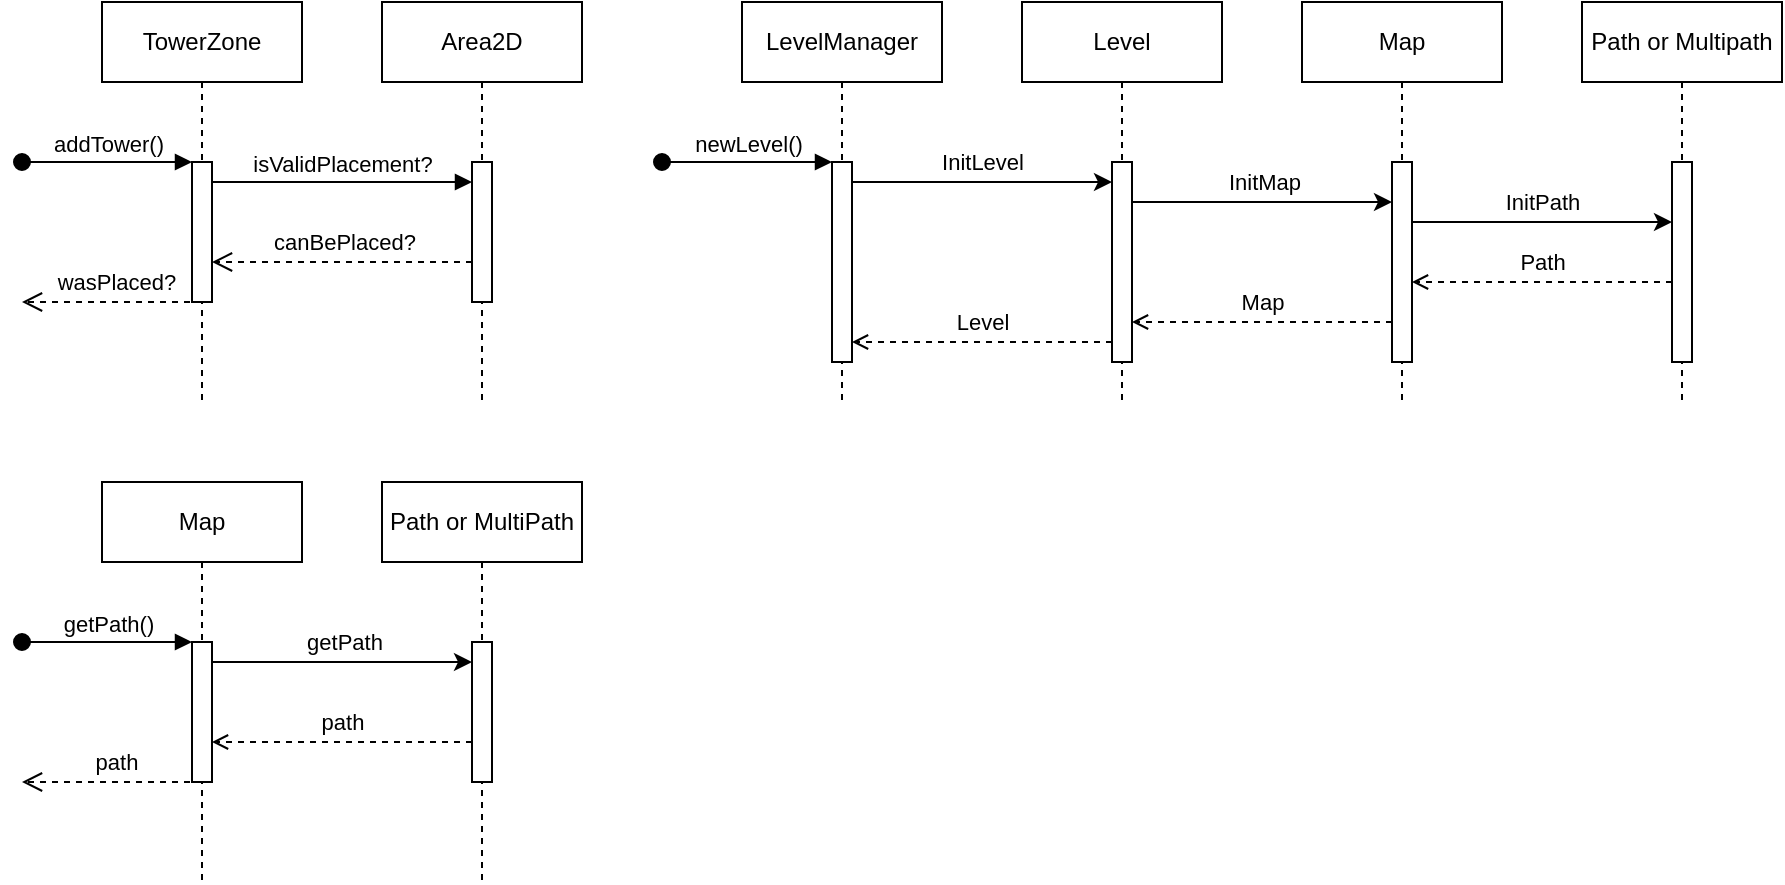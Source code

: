 <mxfile version="24.7.8">
  <diagram name="Page-1" id="2YBvvXClWsGukQMizWep">
    <mxGraphModel dx="1874" dy="597" grid="1" gridSize="10" guides="1" tooltips="1" connect="1" arrows="1" fold="1" page="1" pageScale="1" pageWidth="850" pageHeight="1100" math="0" shadow="0">
      <root>
        <mxCell id="0" />
        <mxCell id="1" parent="0" />
        <mxCell id="aM9ryv3xv72pqoxQDRHE-1" value="TowerZone" style="shape=umlLifeline;perimeter=lifelinePerimeter;whiteSpace=wrap;html=1;container=0;dropTarget=0;collapsible=0;recursiveResize=0;outlineConnect=0;portConstraint=eastwest;newEdgeStyle={&quot;edgeStyle&quot;:&quot;elbowEdgeStyle&quot;,&quot;elbow&quot;:&quot;vertical&quot;,&quot;curved&quot;:0,&quot;rounded&quot;:0};" parent="1" vertex="1">
          <mxGeometry y="40" width="100" height="200" as="geometry" />
        </mxCell>
        <mxCell id="aM9ryv3xv72pqoxQDRHE-2" value="" style="html=1;points=[];perimeter=orthogonalPerimeter;outlineConnect=0;targetShapes=umlLifeline;portConstraint=eastwest;newEdgeStyle={&quot;edgeStyle&quot;:&quot;elbowEdgeStyle&quot;,&quot;elbow&quot;:&quot;vertical&quot;,&quot;curved&quot;:0,&quot;rounded&quot;:0};" parent="aM9ryv3xv72pqoxQDRHE-1" vertex="1">
          <mxGeometry x="45" y="80" width="10" height="70" as="geometry" />
        </mxCell>
        <mxCell id="aM9ryv3xv72pqoxQDRHE-5" value="Area2D" style="shape=umlLifeline;perimeter=lifelinePerimeter;whiteSpace=wrap;html=1;container=0;dropTarget=0;collapsible=0;recursiveResize=0;outlineConnect=0;portConstraint=eastwest;newEdgeStyle={&quot;edgeStyle&quot;:&quot;elbowEdgeStyle&quot;,&quot;elbow&quot;:&quot;vertical&quot;,&quot;curved&quot;:0,&quot;rounded&quot;:0};" parent="1" vertex="1">
          <mxGeometry x="140" y="40" width="100" height="200" as="geometry" />
        </mxCell>
        <mxCell id="aM9ryv3xv72pqoxQDRHE-6" value="" style="html=1;points=[];perimeter=orthogonalPerimeter;outlineConnect=0;targetShapes=umlLifeline;portConstraint=eastwest;newEdgeStyle={&quot;edgeStyle&quot;:&quot;elbowEdgeStyle&quot;,&quot;elbow&quot;:&quot;vertical&quot;,&quot;curved&quot;:0,&quot;rounded&quot;:0};" parent="aM9ryv3xv72pqoxQDRHE-5" vertex="1">
          <mxGeometry x="45" y="80" width="10" height="70" as="geometry" />
        </mxCell>
        <mxCell id="aM9ryv3xv72pqoxQDRHE-7" value="isValidPlacement?" style="html=1;verticalAlign=bottom;endArrow=block;edgeStyle=elbowEdgeStyle;elbow=vertical;curved=0;rounded=0;" parent="1" source="aM9ryv3xv72pqoxQDRHE-2" target="aM9ryv3xv72pqoxQDRHE-6" edge="1">
          <mxGeometry relative="1" as="geometry">
            <mxPoint x="155" y="130" as="sourcePoint" />
            <Array as="points">
              <mxPoint x="140" y="130" />
            </Array>
          </mxGeometry>
        </mxCell>
        <mxCell id="aM9ryv3xv72pqoxQDRHE-8" value="" style="html=1;verticalAlign=bottom;endArrow=open;dashed=1;endSize=8;edgeStyle=elbowEdgeStyle;elbow=vertical;curved=0;rounded=0;" parent="1" source="aM9ryv3xv72pqoxQDRHE-6" target="aM9ryv3xv72pqoxQDRHE-2" edge="1">
          <mxGeometry relative="1" as="geometry">
            <mxPoint x="55" y="189.5" as="targetPoint" />
            <Array as="points">
              <mxPoint x="150" y="170" />
            </Array>
            <mxPoint x="170" y="160" as="sourcePoint" />
          </mxGeometry>
        </mxCell>
        <mxCell id="ody0QQCQT0qZSlW8wpNz-1" value="canBePlaced?" style="edgeLabel;html=1;align=center;verticalAlign=middle;resizable=0;points=[];" parent="aM9ryv3xv72pqoxQDRHE-8" vertex="1" connectable="0">
          <mxGeometry x="0.049" relative="1" as="geometry">
            <mxPoint x="4" y="-10" as="offset" />
          </mxGeometry>
        </mxCell>
        <mxCell id="aM9ryv3xv72pqoxQDRHE-3" value="addTower()" style="html=1;verticalAlign=bottom;startArrow=oval;endArrow=block;startSize=8;edgeStyle=elbowEdgeStyle;elbow=horizontal;curved=0;rounded=0;" parent="1" edge="1">
          <mxGeometry relative="1" as="geometry">
            <mxPoint x="-40" y="120" as="sourcePoint" />
            <mxPoint x="45" y="120" as="targetPoint" />
          </mxGeometry>
        </mxCell>
        <mxCell id="n1SJ0OgYaKLhdYBJWARv-14" value="" style="html=1;verticalAlign=bottom;endArrow=open;dashed=1;endSize=8;edgeStyle=elbowEdgeStyle;elbow=vertical;curved=0;rounded=0;" edge="1" parent="1">
          <mxGeometry relative="1" as="geometry">
            <mxPoint x="-40" y="190" as="targetPoint" />
            <Array as="points">
              <mxPoint x="15" y="190" />
            </Array>
            <mxPoint x="50" y="190" as="sourcePoint" />
          </mxGeometry>
        </mxCell>
        <mxCell id="n1SJ0OgYaKLhdYBJWARv-15" value="wasPlaced?" style="edgeLabel;html=1;align=center;verticalAlign=middle;resizable=0;points=[];" vertex="1" connectable="0" parent="n1SJ0OgYaKLhdYBJWARv-14">
          <mxGeometry x="0.049" relative="1" as="geometry">
            <mxPoint x="4" y="-10" as="offset" />
          </mxGeometry>
        </mxCell>
        <mxCell id="n1SJ0OgYaKLhdYBJWARv-18" value="Map" style="shape=umlLifeline;perimeter=lifelinePerimeter;whiteSpace=wrap;html=1;container=0;dropTarget=0;collapsible=0;recursiveResize=0;outlineConnect=0;portConstraint=eastwest;newEdgeStyle={&quot;edgeStyle&quot;:&quot;elbowEdgeStyle&quot;,&quot;elbow&quot;:&quot;vertical&quot;,&quot;curved&quot;:0,&quot;rounded&quot;:0};" vertex="1" parent="1">
          <mxGeometry y="280" width="100" height="200" as="geometry" />
        </mxCell>
        <mxCell id="n1SJ0OgYaKLhdYBJWARv-19" value="" style="html=1;points=[];perimeter=orthogonalPerimeter;outlineConnect=0;targetShapes=umlLifeline;portConstraint=eastwest;newEdgeStyle={&quot;edgeStyle&quot;:&quot;elbowEdgeStyle&quot;,&quot;elbow&quot;:&quot;vertical&quot;,&quot;curved&quot;:0,&quot;rounded&quot;:0};" vertex="1" parent="n1SJ0OgYaKLhdYBJWARv-18">
          <mxGeometry x="45" y="80" width="10" height="70" as="geometry" />
        </mxCell>
        <mxCell id="n1SJ0OgYaKLhdYBJWARv-20" value="getPath()" style="html=1;verticalAlign=bottom;startArrow=oval;endArrow=block;startSize=8;edgeStyle=elbowEdgeStyle;elbow=horizontal;curved=0;rounded=0;" edge="1" parent="1">
          <mxGeometry relative="1" as="geometry">
            <mxPoint x="-40" y="360" as="sourcePoint" />
            <mxPoint x="45" y="360" as="targetPoint" />
          </mxGeometry>
        </mxCell>
        <mxCell id="n1SJ0OgYaKLhdYBJWARv-21" value="Path or MultiPath" style="shape=umlLifeline;perimeter=lifelinePerimeter;whiteSpace=wrap;html=1;container=0;dropTarget=0;collapsible=0;recursiveResize=0;outlineConnect=0;portConstraint=eastwest;newEdgeStyle={&quot;edgeStyle&quot;:&quot;elbowEdgeStyle&quot;,&quot;elbow&quot;:&quot;vertical&quot;,&quot;curved&quot;:0,&quot;rounded&quot;:0};" vertex="1" parent="1">
          <mxGeometry x="140" y="280.0" width="100" height="200" as="geometry" />
        </mxCell>
        <mxCell id="n1SJ0OgYaKLhdYBJWARv-22" value="" style="html=1;points=[];perimeter=orthogonalPerimeter;outlineConnect=0;targetShapes=umlLifeline;portConstraint=eastwest;newEdgeStyle={&quot;edgeStyle&quot;:&quot;elbowEdgeStyle&quot;,&quot;elbow&quot;:&quot;vertical&quot;,&quot;curved&quot;:0,&quot;rounded&quot;:0};" vertex="1" parent="n1SJ0OgYaKLhdYBJWARv-21">
          <mxGeometry x="45" y="80" width="10" height="70" as="geometry" />
        </mxCell>
        <mxCell id="n1SJ0OgYaKLhdYBJWARv-23" style="edgeStyle=elbowEdgeStyle;rounded=0;orthogonalLoop=1;jettySize=auto;html=1;elbow=horizontal;curved=0;" edge="1" parent="1" source="n1SJ0OgYaKLhdYBJWARv-19" target="n1SJ0OgYaKLhdYBJWARv-22">
          <mxGeometry relative="1" as="geometry">
            <Array as="points">
              <mxPoint x="120" y="370" />
            </Array>
          </mxGeometry>
        </mxCell>
        <mxCell id="n1SJ0OgYaKLhdYBJWARv-24" value="getPath" style="edgeLabel;html=1;align=center;verticalAlign=middle;resizable=0;points=[];" vertex="1" connectable="0" parent="n1SJ0OgYaKLhdYBJWARv-23">
          <mxGeometry x="-0.41" y="-2" relative="1" as="geometry">
            <mxPoint x="27" y="-12" as="offset" />
          </mxGeometry>
        </mxCell>
        <mxCell id="n1SJ0OgYaKLhdYBJWARv-25" style="edgeStyle=elbowEdgeStyle;rounded=0;orthogonalLoop=1;jettySize=auto;html=1;elbow=vertical;curved=0;endArrow=open;endFill=0;dashed=1;" edge="1" parent="1" source="n1SJ0OgYaKLhdYBJWARv-22" target="n1SJ0OgYaKLhdYBJWARv-19">
          <mxGeometry relative="1" as="geometry">
            <Array as="points">
              <mxPoint x="120" y="410" />
            </Array>
          </mxGeometry>
        </mxCell>
        <mxCell id="n1SJ0OgYaKLhdYBJWARv-26" value="path" style="edgeLabel;html=1;align=center;verticalAlign=middle;resizable=0;points=[];" vertex="1" connectable="0" parent="n1SJ0OgYaKLhdYBJWARv-25">
          <mxGeometry x="0.538" y="1" relative="1" as="geometry">
            <mxPoint x="35" y="-11" as="offset" />
          </mxGeometry>
        </mxCell>
        <mxCell id="n1SJ0OgYaKLhdYBJWARv-27" value="" style="html=1;verticalAlign=bottom;endArrow=open;dashed=1;endSize=8;edgeStyle=elbowEdgeStyle;elbow=vertical;curved=0;rounded=0;" edge="1" parent="1">
          <mxGeometry relative="1" as="geometry">
            <mxPoint x="-40" y="430" as="targetPoint" />
            <Array as="points">
              <mxPoint x="15" y="430" />
            </Array>
            <mxPoint x="50" y="430" as="sourcePoint" />
          </mxGeometry>
        </mxCell>
        <mxCell id="n1SJ0OgYaKLhdYBJWARv-28" value="path" style="edgeLabel;html=1;align=center;verticalAlign=middle;resizable=0;points=[];" vertex="1" connectable="0" parent="n1SJ0OgYaKLhdYBJWARv-27">
          <mxGeometry x="0.049" relative="1" as="geometry">
            <mxPoint x="4" y="-10" as="offset" />
          </mxGeometry>
        </mxCell>
        <mxCell id="n1SJ0OgYaKLhdYBJWARv-29" value="LevelManager" style="shape=umlLifeline;perimeter=lifelinePerimeter;whiteSpace=wrap;html=1;container=0;dropTarget=0;collapsible=0;recursiveResize=0;outlineConnect=0;portConstraint=eastwest;newEdgeStyle={&quot;edgeStyle&quot;:&quot;elbowEdgeStyle&quot;,&quot;elbow&quot;:&quot;vertical&quot;,&quot;curved&quot;:0,&quot;rounded&quot;:0};" vertex="1" parent="1">
          <mxGeometry x="320" y="40" width="100" height="200" as="geometry" />
        </mxCell>
        <mxCell id="n1SJ0OgYaKLhdYBJWARv-30" value="" style="html=1;points=[];perimeter=orthogonalPerimeter;outlineConnect=0;targetShapes=umlLifeline;portConstraint=eastwest;newEdgeStyle={&quot;edgeStyle&quot;:&quot;elbowEdgeStyle&quot;,&quot;elbow&quot;:&quot;vertical&quot;,&quot;curved&quot;:0,&quot;rounded&quot;:0};" vertex="1" parent="n1SJ0OgYaKLhdYBJWARv-29">
          <mxGeometry x="45" y="80" width="10" height="100" as="geometry" />
        </mxCell>
        <mxCell id="n1SJ0OgYaKLhdYBJWARv-31" value="newLevel()" style="html=1;verticalAlign=bottom;startArrow=oval;endArrow=block;startSize=8;edgeStyle=elbowEdgeStyle;elbow=horizontal;curved=0;rounded=0;" edge="1" parent="1">
          <mxGeometry relative="1" as="geometry">
            <mxPoint x="280" y="120" as="sourcePoint" />
            <mxPoint x="365" y="120" as="targetPoint" />
          </mxGeometry>
        </mxCell>
        <mxCell id="n1SJ0OgYaKLhdYBJWARv-32" value="Level" style="shape=umlLifeline;perimeter=lifelinePerimeter;whiteSpace=wrap;html=1;container=0;dropTarget=0;collapsible=0;recursiveResize=0;outlineConnect=0;portConstraint=eastwest;newEdgeStyle={&quot;edgeStyle&quot;:&quot;elbowEdgeStyle&quot;,&quot;elbow&quot;:&quot;vertical&quot;,&quot;curved&quot;:0,&quot;rounded&quot;:0};" vertex="1" parent="1">
          <mxGeometry x="460" y="40.0" width="100" height="200" as="geometry" />
        </mxCell>
        <mxCell id="n1SJ0OgYaKLhdYBJWARv-33" value="" style="html=1;points=[];perimeter=orthogonalPerimeter;outlineConnect=0;targetShapes=umlLifeline;portConstraint=eastwest;newEdgeStyle={&quot;edgeStyle&quot;:&quot;elbowEdgeStyle&quot;,&quot;elbow&quot;:&quot;vertical&quot;,&quot;curved&quot;:0,&quot;rounded&quot;:0};" vertex="1" parent="n1SJ0OgYaKLhdYBJWARv-32">
          <mxGeometry x="45" y="80" width="10" height="100" as="geometry" />
        </mxCell>
        <mxCell id="n1SJ0OgYaKLhdYBJWARv-34" style="edgeStyle=elbowEdgeStyle;rounded=0;orthogonalLoop=1;jettySize=auto;html=1;elbow=horizontal;curved=0;" edge="1" parent="1" source="n1SJ0OgYaKLhdYBJWARv-30" target="n1SJ0OgYaKLhdYBJWARv-33">
          <mxGeometry relative="1" as="geometry">
            <Array as="points">
              <mxPoint x="440" y="130" />
            </Array>
          </mxGeometry>
        </mxCell>
        <mxCell id="n1SJ0OgYaKLhdYBJWARv-46" value="InitLevel" style="edgeLabel;html=1;align=center;verticalAlign=middle;resizable=0;points=[];" vertex="1" connectable="0" parent="n1SJ0OgYaKLhdYBJWARv-34">
          <mxGeometry x="-0.513" y="1" relative="1" as="geometry">
            <mxPoint x="33" y="-9" as="offset" />
          </mxGeometry>
        </mxCell>
        <mxCell id="n1SJ0OgYaKLhdYBJWARv-44" value="Map" style="shape=umlLifeline;perimeter=lifelinePerimeter;whiteSpace=wrap;html=1;container=0;dropTarget=0;collapsible=0;recursiveResize=0;outlineConnect=0;portConstraint=eastwest;newEdgeStyle={&quot;edgeStyle&quot;:&quot;elbowEdgeStyle&quot;,&quot;elbow&quot;:&quot;vertical&quot;,&quot;curved&quot;:0,&quot;rounded&quot;:0};" vertex="1" parent="1">
          <mxGeometry x="600" y="40.0" width="100" height="200" as="geometry" />
        </mxCell>
        <mxCell id="n1SJ0OgYaKLhdYBJWARv-45" value="" style="html=1;points=[];perimeter=orthogonalPerimeter;outlineConnect=0;targetShapes=umlLifeline;portConstraint=eastwest;newEdgeStyle={&quot;edgeStyle&quot;:&quot;elbowEdgeStyle&quot;,&quot;elbow&quot;:&quot;vertical&quot;,&quot;curved&quot;:0,&quot;rounded&quot;:0};" vertex="1" parent="n1SJ0OgYaKLhdYBJWARv-44">
          <mxGeometry x="45" y="80" width="10" height="100" as="geometry" />
        </mxCell>
        <mxCell id="n1SJ0OgYaKLhdYBJWARv-47" style="edgeStyle=elbowEdgeStyle;rounded=0;orthogonalLoop=1;jettySize=auto;html=1;elbow=vertical;curved=0;endArrow=open;endFill=0;dashed=1;" edge="1" parent="1" source="n1SJ0OgYaKLhdYBJWARv-33" target="n1SJ0OgYaKLhdYBJWARv-30">
          <mxGeometry relative="1" as="geometry">
            <Array as="points">
              <mxPoint x="430" y="210" />
            </Array>
          </mxGeometry>
        </mxCell>
        <mxCell id="n1SJ0OgYaKLhdYBJWARv-48" value="Level" style="edgeLabel;html=1;align=center;verticalAlign=middle;resizable=0;points=[];" vertex="1" connectable="0" parent="n1SJ0OgYaKLhdYBJWARv-47">
          <mxGeometry x="0.603" y="3" relative="1" as="geometry">
            <mxPoint x="39" y="-13" as="offset" />
          </mxGeometry>
        </mxCell>
        <mxCell id="n1SJ0OgYaKLhdYBJWARv-49" value="Path or Multipath" style="shape=umlLifeline;perimeter=lifelinePerimeter;whiteSpace=wrap;html=1;container=0;dropTarget=0;collapsible=0;recursiveResize=0;outlineConnect=0;portConstraint=eastwest;newEdgeStyle={&quot;edgeStyle&quot;:&quot;elbowEdgeStyle&quot;,&quot;elbow&quot;:&quot;vertical&quot;,&quot;curved&quot;:0,&quot;rounded&quot;:0};" vertex="1" parent="1">
          <mxGeometry x="740" y="40.0" width="100" height="200" as="geometry" />
        </mxCell>
        <mxCell id="n1SJ0OgYaKLhdYBJWARv-50" value="" style="html=1;points=[];perimeter=orthogonalPerimeter;outlineConnect=0;targetShapes=umlLifeline;portConstraint=eastwest;newEdgeStyle={&quot;edgeStyle&quot;:&quot;elbowEdgeStyle&quot;,&quot;elbow&quot;:&quot;vertical&quot;,&quot;curved&quot;:0,&quot;rounded&quot;:0};" vertex="1" parent="n1SJ0OgYaKLhdYBJWARv-49">
          <mxGeometry x="45" y="80" width="10" height="100" as="geometry" />
        </mxCell>
        <mxCell id="n1SJ0OgYaKLhdYBJWARv-51" style="edgeStyle=elbowEdgeStyle;rounded=0;orthogonalLoop=1;jettySize=auto;html=1;elbow=vertical;curved=0;" edge="1" parent="1" source="n1SJ0OgYaKLhdYBJWARv-33" target="n1SJ0OgYaKLhdYBJWARv-45">
          <mxGeometry relative="1" as="geometry">
            <Array as="points">
              <mxPoint x="580" y="140" />
            </Array>
          </mxGeometry>
        </mxCell>
        <mxCell id="n1SJ0OgYaKLhdYBJWARv-52" value="InitMap" style="edgeLabel;html=1;align=center;verticalAlign=middle;resizable=0;points=[];" vertex="1" connectable="0" parent="n1SJ0OgYaKLhdYBJWARv-51">
          <mxGeometry x="0.191" y="-2" relative="1" as="geometry">
            <mxPoint x="-12" y="-12" as="offset" />
          </mxGeometry>
        </mxCell>
        <mxCell id="n1SJ0OgYaKLhdYBJWARv-54" style="edgeStyle=elbowEdgeStyle;rounded=0;orthogonalLoop=1;jettySize=auto;html=1;elbow=vertical;curved=0;" edge="1" parent="1" source="n1SJ0OgYaKLhdYBJWARv-45" target="n1SJ0OgYaKLhdYBJWARv-50">
          <mxGeometry relative="1" as="geometry">
            <Array as="points">
              <mxPoint x="720" y="150" />
            </Array>
          </mxGeometry>
        </mxCell>
        <mxCell id="n1SJ0OgYaKLhdYBJWARv-55" value="InitPath" style="edgeLabel;html=1;align=center;verticalAlign=middle;resizable=0;points=[];" vertex="1" connectable="0" parent="n1SJ0OgYaKLhdYBJWARv-54">
          <mxGeometry x="0.477" y="-1" relative="1" as="geometry">
            <mxPoint x="-31" y="-11" as="offset" />
          </mxGeometry>
        </mxCell>
        <mxCell id="n1SJ0OgYaKLhdYBJWARv-56" style="edgeStyle=elbowEdgeStyle;rounded=0;orthogonalLoop=1;jettySize=auto;html=1;elbow=vertical;curved=0;endArrow=open;endFill=0;dashed=1;" edge="1" parent="1">
          <mxGeometry relative="1" as="geometry">
            <mxPoint x="785" y="180.003" as="sourcePoint" />
            <mxPoint x="655" y="180.003" as="targetPoint" />
          </mxGeometry>
        </mxCell>
        <mxCell id="n1SJ0OgYaKLhdYBJWARv-57" value="Path" style="edgeLabel;html=1;align=center;verticalAlign=middle;resizable=0;points=[];" vertex="1" connectable="0" parent="n1SJ0OgYaKLhdYBJWARv-56">
          <mxGeometry x="0.138" y="1" relative="1" as="geometry">
            <mxPoint x="9" y="-11" as="offset" />
          </mxGeometry>
        </mxCell>
        <mxCell id="n1SJ0OgYaKLhdYBJWARv-58" style="edgeStyle=elbowEdgeStyle;rounded=0;orthogonalLoop=1;jettySize=auto;html=1;elbow=vertical;curved=0;endArrow=open;endFill=0;dashed=1;" edge="1" parent="1" source="n1SJ0OgYaKLhdYBJWARv-45" target="n1SJ0OgYaKLhdYBJWARv-33">
          <mxGeometry relative="1" as="geometry">
            <Array as="points">
              <mxPoint x="570" y="200" />
            </Array>
          </mxGeometry>
        </mxCell>
        <mxCell id="n1SJ0OgYaKLhdYBJWARv-59" value="Map" style="edgeLabel;html=1;align=center;verticalAlign=middle;resizable=0;points=[];" vertex="1" connectable="0" parent="n1SJ0OgYaKLhdYBJWARv-58">
          <mxGeometry x="-0.213" relative="1" as="geometry">
            <mxPoint x="-14" y="-10" as="offset" />
          </mxGeometry>
        </mxCell>
      </root>
    </mxGraphModel>
  </diagram>
</mxfile>
